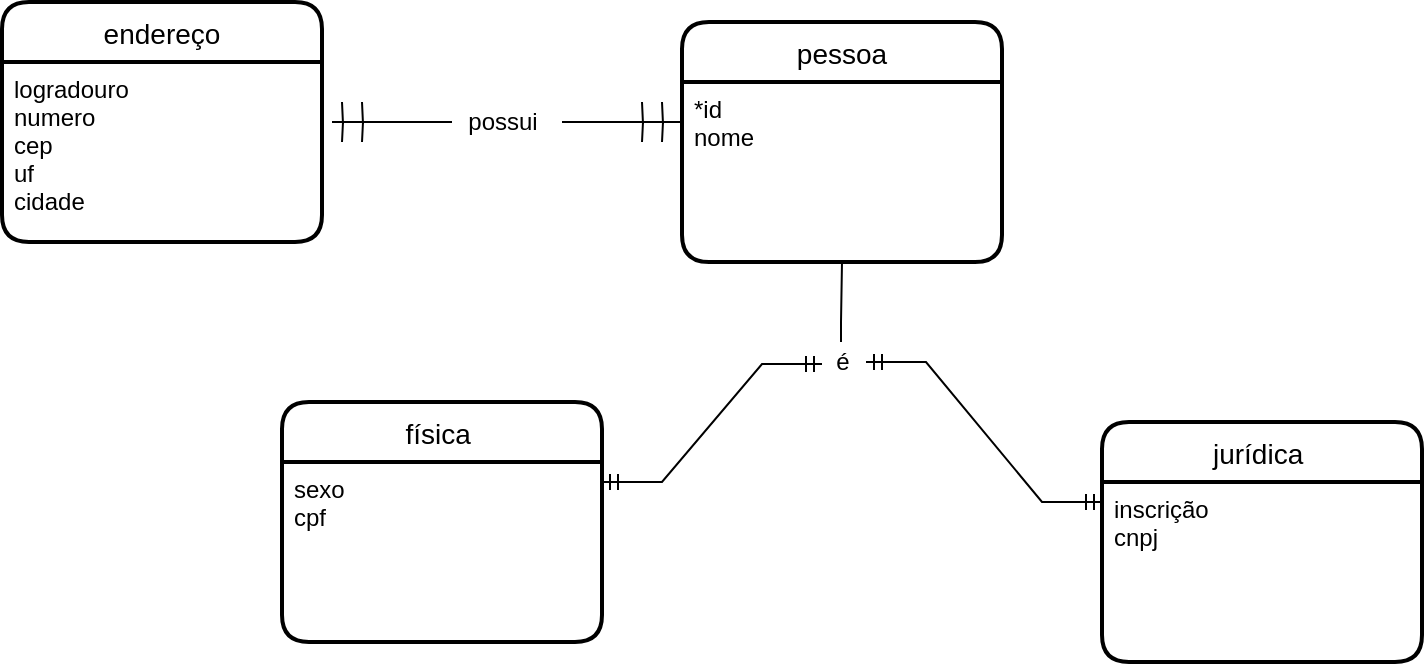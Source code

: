 <mxfile version="15.4.3" type="github">
  <diagram id="R2lEEEUBdFMjLlhIrx00" name="Page-1">
    <mxGraphModel dx="1662" dy="794" grid="1" gridSize="10" guides="1" tooltips="1" connect="1" arrows="1" fold="1" page="1" pageScale="1" pageWidth="850" pageHeight="1100" math="0" shadow="0" extFonts="Permanent Marker^https://fonts.googleapis.com/css?family=Permanent+Marker">
      <root>
        <mxCell id="0" />
        <mxCell id="1" parent="0" />
        <mxCell id="q6-ronIMObb1dFGVkorO-5" value="física " style="swimlane;childLayout=stackLayout;horizontal=1;startSize=30;horizontalStack=0;rounded=1;fontSize=14;fontStyle=0;strokeWidth=2;resizeParent=0;resizeLast=1;shadow=0;dashed=0;align=center;" vertex="1" parent="1">
          <mxGeometry x="190" y="310" width="160" height="120" as="geometry" />
        </mxCell>
        <mxCell id="q6-ronIMObb1dFGVkorO-6" value="sexo&#xa;cpf" style="align=left;strokeColor=none;fillColor=none;spacingLeft=4;fontSize=12;verticalAlign=top;resizable=0;rotatable=0;part=1;" vertex="1" parent="q6-ronIMObb1dFGVkorO-5">
          <mxGeometry y="30" width="160" height="90" as="geometry" />
        </mxCell>
        <mxCell id="q6-ronIMObb1dFGVkorO-7" value="jurídica " style="swimlane;childLayout=stackLayout;horizontal=1;startSize=30;horizontalStack=0;rounded=1;fontSize=14;fontStyle=0;strokeWidth=2;resizeParent=0;resizeLast=1;shadow=0;dashed=0;align=center;" vertex="1" parent="1">
          <mxGeometry x="600" y="320" width="160" height="120" as="geometry" />
        </mxCell>
        <mxCell id="q6-ronIMObb1dFGVkorO-8" value="inscrição&#xa;cnpj " style="align=left;strokeColor=none;fillColor=none;spacingLeft=4;fontSize=12;verticalAlign=top;resizable=0;rotatable=0;part=1;" vertex="1" parent="q6-ronIMObb1dFGVkorO-7">
          <mxGeometry y="30" width="160" height="90" as="geometry" />
        </mxCell>
        <mxCell id="q6-ronIMObb1dFGVkorO-9" value="pessoa" style="swimlane;childLayout=stackLayout;horizontal=1;startSize=30;horizontalStack=0;rounded=1;fontSize=14;fontStyle=0;strokeWidth=2;resizeParent=0;resizeLast=1;shadow=0;dashed=0;align=center;" vertex="1" parent="1">
          <mxGeometry x="390" y="120" width="160" height="120" as="geometry" />
        </mxCell>
        <mxCell id="q6-ronIMObb1dFGVkorO-10" value="*id&#xa;nome" style="align=left;strokeColor=none;fillColor=none;spacingLeft=4;fontSize=12;verticalAlign=top;resizable=0;rotatable=0;part=1;" vertex="1" parent="q6-ronIMObb1dFGVkorO-9">
          <mxGeometry y="30" width="160" height="90" as="geometry" />
        </mxCell>
        <mxCell id="q6-ronIMObb1dFGVkorO-11" value="endereço" style="swimlane;childLayout=stackLayout;horizontal=1;startSize=30;horizontalStack=0;rounded=1;fontSize=14;fontStyle=0;strokeWidth=2;resizeParent=0;resizeLast=1;shadow=0;dashed=0;align=center;" vertex="1" parent="1">
          <mxGeometry x="50" y="110" width="160" height="120" as="geometry" />
        </mxCell>
        <mxCell id="q6-ronIMObb1dFGVkorO-12" value="logradouro&#xa;numero&#xa;cep&#xa;uf&#xa;cidade" style="align=left;strokeColor=none;fillColor=none;spacingLeft=4;fontSize=12;verticalAlign=top;resizable=0;rotatable=0;part=1;" vertex="1" parent="q6-ronIMObb1dFGVkorO-11">
          <mxGeometry y="30" width="160" height="90" as="geometry" />
        </mxCell>
        <mxCell id="q6-ronIMObb1dFGVkorO-13" value="possui" style="text;html=1;align=center;verticalAlign=middle;resizable=0;points=[];autosize=1;strokeColor=none;fillColor=none;" vertex="1" parent="1">
          <mxGeometry x="275" y="160" width="50" height="20" as="geometry" />
        </mxCell>
        <mxCell id="q6-ronIMObb1dFGVkorO-14" value="é" style="text;html=1;align=center;verticalAlign=middle;resizable=0;points=[];autosize=1;strokeColor=none;fillColor=none;" vertex="1" parent="1">
          <mxGeometry x="460" y="280" width="20" height="20" as="geometry" />
        </mxCell>
        <mxCell id="q6-ronIMObb1dFGVkorO-15" value="" style="line;strokeWidth=1;rotatable=0;dashed=0;labelPosition=right;align=left;verticalAlign=middle;spacingTop=0;spacingLeft=6;points=[];portConstraint=eastwest;" vertex="1" parent="1">
          <mxGeometry x="215" y="165" width="60" height="10" as="geometry" />
        </mxCell>
        <mxCell id="q6-ronIMObb1dFGVkorO-16" value="" style="line;strokeWidth=1;rotatable=0;dashed=0;labelPosition=right;align=left;verticalAlign=middle;spacingTop=0;spacingLeft=6;points=[];portConstraint=eastwest;" vertex="1" parent="1">
          <mxGeometry x="330" y="165" width="60" height="10" as="geometry" />
        </mxCell>
        <mxCell id="q6-ronIMObb1dFGVkorO-19" value="" style="endArrow=none;html=1;rounded=0;edgeStyle=orthogonalEdgeStyle;" edge="1" parent="1">
          <mxGeometry relative="1" as="geometry">
            <mxPoint x="220" y="180" as="sourcePoint" />
            <mxPoint x="220" y="160" as="targetPoint" />
          </mxGeometry>
        </mxCell>
        <mxCell id="q6-ronIMObb1dFGVkorO-20" value="" style="resizable=0;html=1;align=right;verticalAlign=bottom;" connectable="0" vertex="1" parent="q6-ronIMObb1dFGVkorO-19">
          <mxGeometry x="1" relative="1" as="geometry" />
        </mxCell>
        <mxCell id="q6-ronIMObb1dFGVkorO-23" value="" style="endArrow=none;html=1;rounded=0;edgeStyle=orthogonalEdgeStyle;" edge="1" parent="1">
          <mxGeometry relative="1" as="geometry">
            <mxPoint x="380" y="180" as="sourcePoint" />
            <mxPoint x="380" y="160" as="targetPoint" />
          </mxGeometry>
        </mxCell>
        <mxCell id="q6-ronIMObb1dFGVkorO-24" value="" style="resizable=0;html=1;align=right;verticalAlign=bottom;" connectable="0" vertex="1" parent="q6-ronIMObb1dFGVkorO-23">
          <mxGeometry x="1" relative="1" as="geometry" />
        </mxCell>
        <mxCell id="q6-ronIMObb1dFGVkorO-27" value="" style="endArrow=none;html=1;rounded=0;edgeStyle=orthogonalEdgeStyle;" edge="1" parent="1">
          <mxGeometry relative="1" as="geometry">
            <mxPoint x="230" y="180" as="sourcePoint" />
            <mxPoint x="230" y="160" as="targetPoint" />
          </mxGeometry>
        </mxCell>
        <mxCell id="q6-ronIMObb1dFGVkorO-28" value="" style="resizable=0;html=1;align=right;verticalAlign=bottom;" connectable="0" vertex="1" parent="q6-ronIMObb1dFGVkorO-27">
          <mxGeometry x="1" relative="1" as="geometry" />
        </mxCell>
        <mxCell id="q6-ronIMObb1dFGVkorO-29" value="" style="endArrow=none;html=1;rounded=0;edgeStyle=orthogonalEdgeStyle;" edge="1" parent="1">
          <mxGeometry relative="1" as="geometry">
            <mxPoint x="370" y="180" as="sourcePoint" />
            <mxPoint x="370" y="160" as="targetPoint" />
          </mxGeometry>
        </mxCell>
        <mxCell id="q6-ronIMObb1dFGVkorO-30" value="" style="resizable=0;html=1;align=right;verticalAlign=bottom;" connectable="0" vertex="1" parent="q6-ronIMObb1dFGVkorO-29">
          <mxGeometry x="1" relative="1" as="geometry" />
        </mxCell>
        <mxCell id="q6-ronIMObb1dFGVkorO-33" value="" style="edgeStyle=entityRelationEdgeStyle;fontSize=12;html=1;endArrow=ERmandOne;startArrow=ERmandOne;rounded=0;" edge="1" parent="1">
          <mxGeometry width="100" height="100" relative="1" as="geometry">
            <mxPoint x="350" y="350" as="sourcePoint" />
            <mxPoint x="460" y="291" as="targetPoint" />
          </mxGeometry>
        </mxCell>
        <mxCell id="q6-ronIMObb1dFGVkorO-34" value="" style="edgeStyle=entityRelationEdgeStyle;fontSize=12;html=1;endArrow=ERmandOne;startArrow=ERmandOne;rounded=0;exitX=1.1;exitY=0.5;exitDx=0;exitDy=0;exitPerimeter=0;" edge="1" parent="1" source="q6-ronIMObb1dFGVkorO-14">
          <mxGeometry width="100" height="100" relative="1" as="geometry">
            <mxPoint x="490" y="290" as="sourcePoint" />
            <mxPoint x="600" y="360" as="targetPoint" />
          </mxGeometry>
        </mxCell>
        <mxCell id="q6-ronIMObb1dFGVkorO-35" value="" style="endArrow=none;html=1;rounded=0;edgeStyle=orthogonalEdgeStyle;" edge="1" parent="1">
          <mxGeometry relative="1" as="geometry">
            <mxPoint x="469.5" y="280" as="sourcePoint" />
            <mxPoint x="470" y="240" as="targetPoint" />
            <Array as="points">
              <mxPoint x="470" y="270" />
              <mxPoint x="470" y="270" />
            </Array>
          </mxGeometry>
        </mxCell>
        <mxCell id="q6-ronIMObb1dFGVkorO-36" value="" style="resizable=0;html=1;align=right;verticalAlign=bottom;" connectable="0" vertex="1" parent="q6-ronIMObb1dFGVkorO-35">
          <mxGeometry x="1" relative="1" as="geometry" />
        </mxCell>
      </root>
    </mxGraphModel>
  </diagram>
</mxfile>
